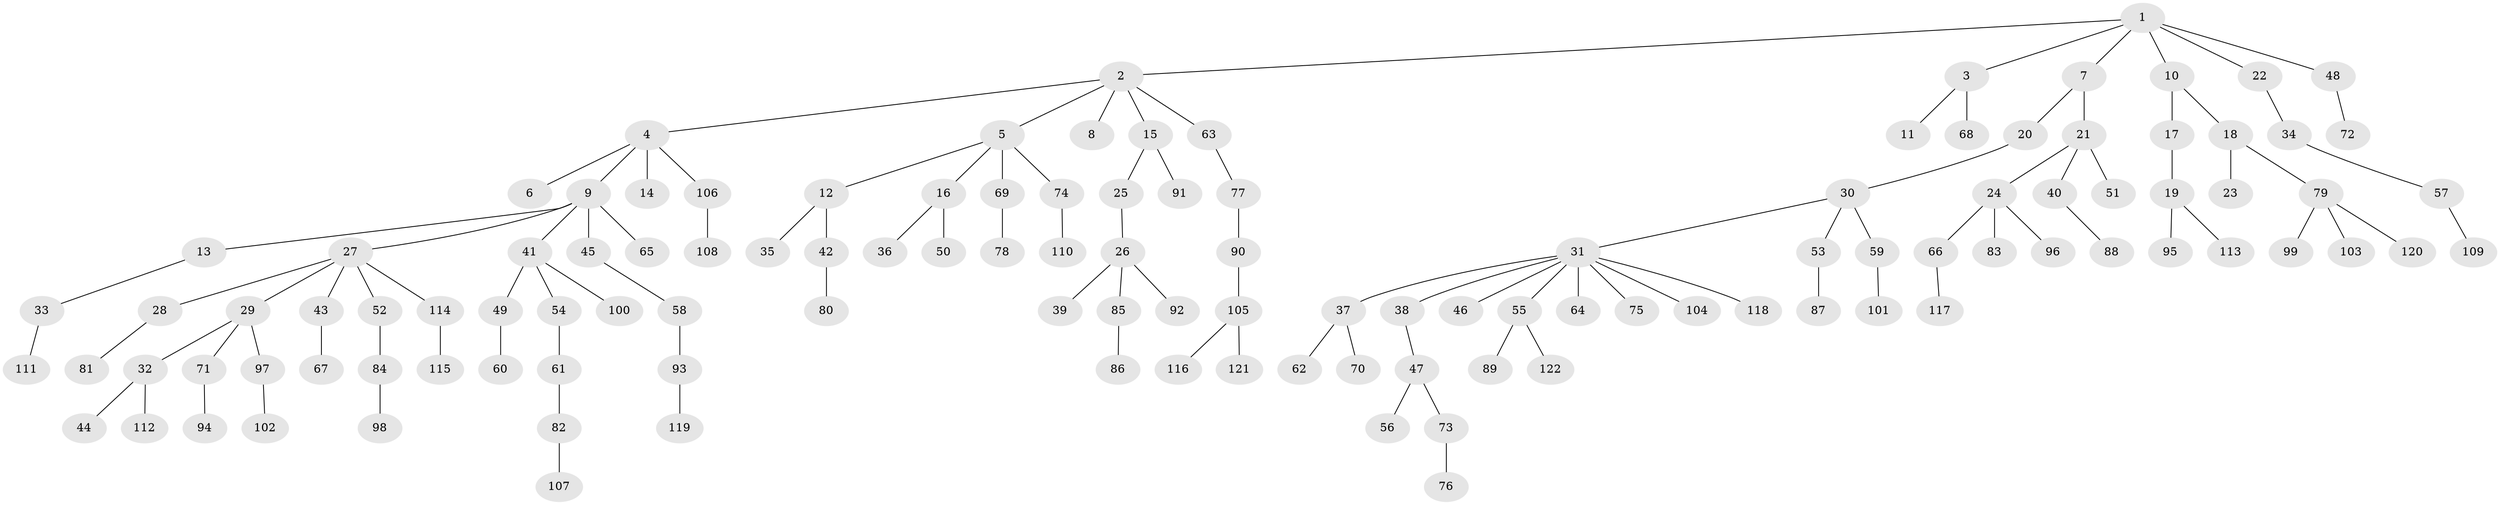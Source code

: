 // Generated by graph-tools (version 1.1) at 2025/36/03/09/25 02:36:51]
// undirected, 122 vertices, 121 edges
graph export_dot {
graph [start="1"]
  node [color=gray90,style=filled];
  1;
  2;
  3;
  4;
  5;
  6;
  7;
  8;
  9;
  10;
  11;
  12;
  13;
  14;
  15;
  16;
  17;
  18;
  19;
  20;
  21;
  22;
  23;
  24;
  25;
  26;
  27;
  28;
  29;
  30;
  31;
  32;
  33;
  34;
  35;
  36;
  37;
  38;
  39;
  40;
  41;
  42;
  43;
  44;
  45;
  46;
  47;
  48;
  49;
  50;
  51;
  52;
  53;
  54;
  55;
  56;
  57;
  58;
  59;
  60;
  61;
  62;
  63;
  64;
  65;
  66;
  67;
  68;
  69;
  70;
  71;
  72;
  73;
  74;
  75;
  76;
  77;
  78;
  79;
  80;
  81;
  82;
  83;
  84;
  85;
  86;
  87;
  88;
  89;
  90;
  91;
  92;
  93;
  94;
  95;
  96;
  97;
  98;
  99;
  100;
  101;
  102;
  103;
  104;
  105;
  106;
  107;
  108;
  109;
  110;
  111;
  112;
  113;
  114;
  115;
  116;
  117;
  118;
  119;
  120;
  121;
  122;
  1 -- 2;
  1 -- 3;
  1 -- 7;
  1 -- 10;
  1 -- 22;
  1 -- 48;
  2 -- 4;
  2 -- 5;
  2 -- 8;
  2 -- 15;
  2 -- 63;
  3 -- 11;
  3 -- 68;
  4 -- 6;
  4 -- 9;
  4 -- 14;
  4 -- 106;
  5 -- 12;
  5 -- 16;
  5 -- 69;
  5 -- 74;
  7 -- 20;
  7 -- 21;
  9 -- 13;
  9 -- 27;
  9 -- 41;
  9 -- 45;
  9 -- 65;
  10 -- 17;
  10 -- 18;
  12 -- 35;
  12 -- 42;
  13 -- 33;
  15 -- 25;
  15 -- 91;
  16 -- 36;
  16 -- 50;
  17 -- 19;
  18 -- 23;
  18 -- 79;
  19 -- 95;
  19 -- 113;
  20 -- 30;
  21 -- 24;
  21 -- 40;
  21 -- 51;
  22 -- 34;
  24 -- 66;
  24 -- 83;
  24 -- 96;
  25 -- 26;
  26 -- 39;
  26 -- 85;
  26 -- 92;
  27 -- 28;
  27 -- 29;
  27 -- 43;
  27 -- 52;
  27 -- 114;
  28 -- 81;
  29 -- 32;
  29 -- 71;
  29 -- 97;
  30 -- 31;
  30 -- 53;
  30 -- 59;
  31 -- 37;
  31 -- 38;
  31 -- 46;
  31 -- 55;
  31 -- 64;
  31 -- 75;
  31 -- 104;
  31 -- 118;
  32 -- 44;
  32 -- 112;
  33 -- 111;
  34 -- 57;
  37 -- 62;
  37 -- 70;
  38 -- 47;
  40 -- 88;
  41 -- 49;
  41 -- 54;
  41 -- 100;
  42 -- 80;
  43 -- 67;
  45 -- 58;
  47 -- 56;
  47 -- 73;
  48 -- 72;
  49 -- 60;
  52 -- 84;
  53 -- 87;
  54 -- 61;
  55 -- 89;
  55 -- 122;
  57 -- 109;
  58 -- 93;
  59 -- 101;
  61 -- 82;
  63 -- 77;
  66 -- 117;
  69 -- 78;
  71 -- 94;
  73 -- 76;
  74 -- 110;
  77 -- 90;
  79 -- 99;
  79 -- 103;
  79 -- 120;
  82 -- 107;
  84 -- 98;
  85 -- 86;
  90 -- 105;
  93 -- 119;
  97 -- 102;
  105 -- 116;
  105 -- 121;
  106 -- 108;
  114 -- 115;
}
